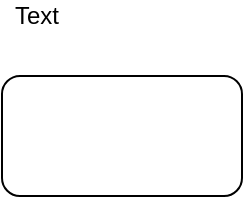 <mxfile version="21.5.0" type="github">
  <diagram name="第 1 页" id="AHuETC-duT9YvFgf8wdt">
    <mxGraphModel dx="529" dy="303" grid="0" gridSize="10" guides="1" tooltips="1" connect="1" arrows="1" fold="1" page="0" pageScale="1" pageWidth="827" pageHeight="1169" math="0" shadow="0">
      <root>
        <mxCell id="0" />
        <mxCell id="1" parent="0" />
        <mxCell id="kGAsExpO0QplnWILn17d-1" value="Text" style="text;html=1;strokeColor=none;fillColor=none;align=center;verticalAlign=middle;whiteSpace=wrap;rounded=0;" vertex="1" parent="1">
          <mxGeometry x="82" y="214" width="23" height="13" as="geometry" />
        </mxCell>
        <mxCell id="kGAsExpO0QplnWILn17d-2" value="" style="rounded=1;whiteSpace=wrap;html=1;" vertex="1" parent="1">
          <mxGeometry x="76" y="251" width="120" height="60" as="geometry" />
        </mxCell>
      </root>
    </mxGraphModel>
  </diagram>
</mxfile>
